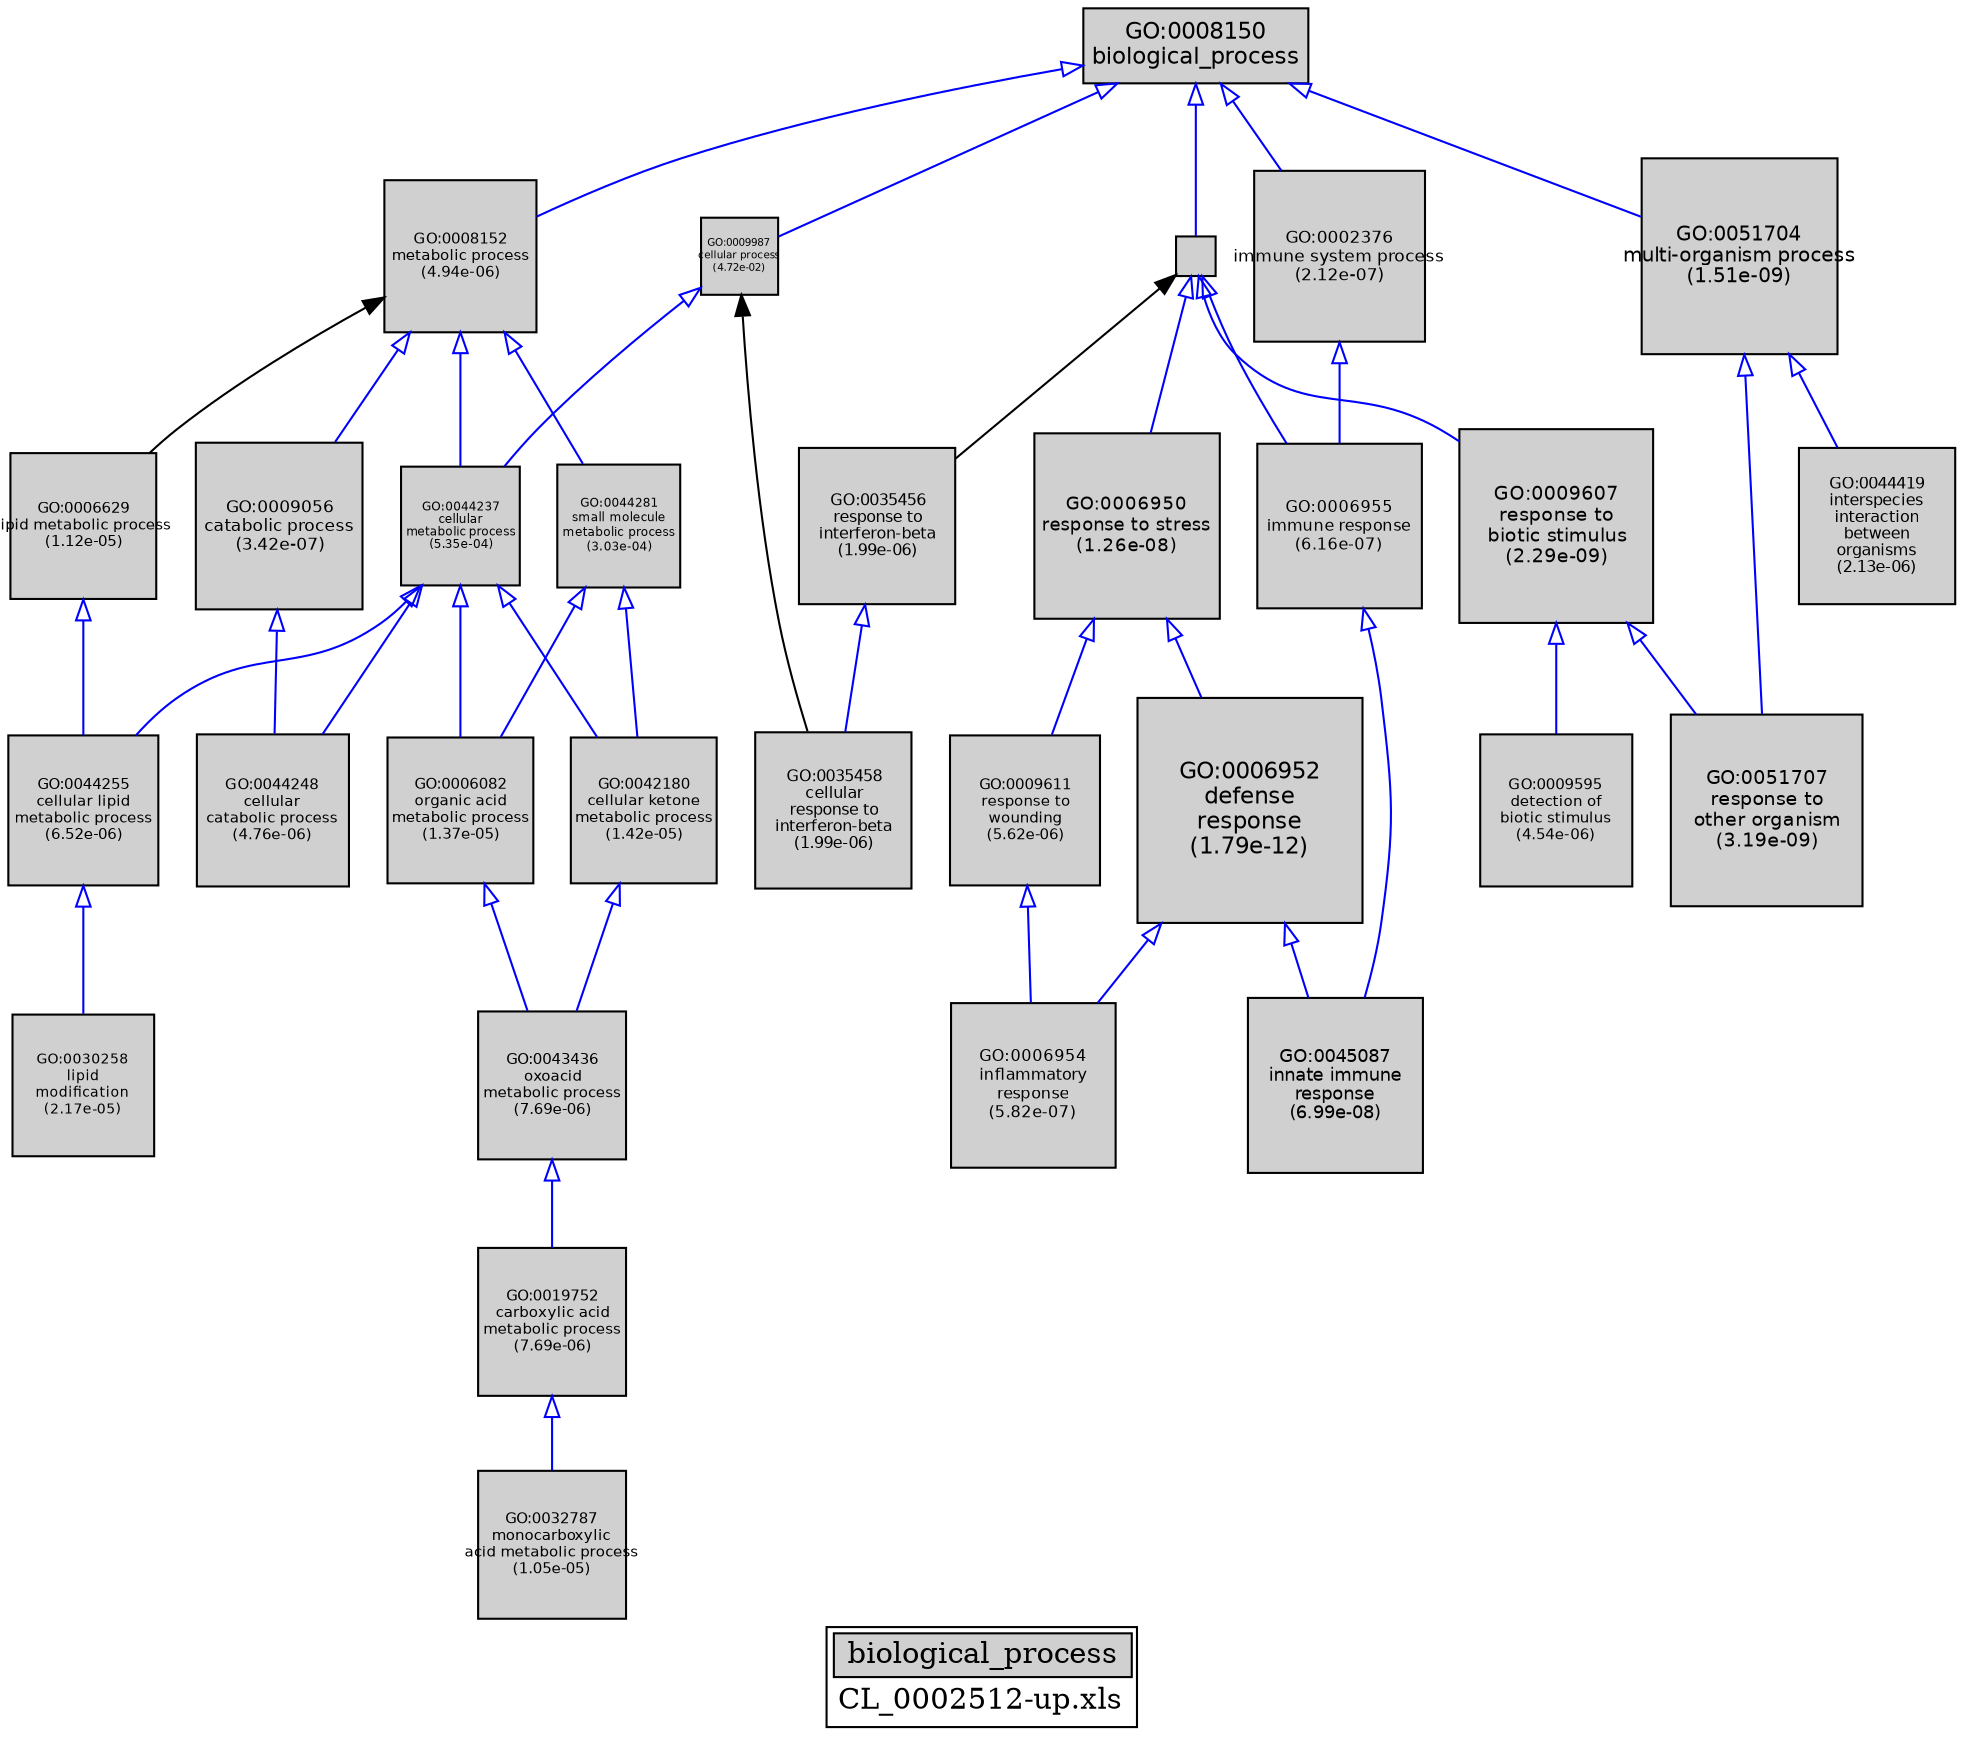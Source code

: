 digraph "biological_process" {
graph [ bgcolor = "#FFFFFF", label = <<TABLE COLOR="black" BGCOLOR="white"><TR><TD COLSPAN="2" BGCOLOR="#D0D0D0"><FONT COLOR="black">biological_process</FONT></TD></TR><TR><TD BORDER="0">CL_0002512-up.xls</TD></TR></TABLE>> ];
node [ fontname = "Helvetica" ];

subgraph "nodes" {

node [ style = "filled", fixedsize = "true", width = 1, shape = "box", fontsize = 9, fillcolor = "#D0D0D0", fontcolor = "black", color = "black" ];

"GO:0030258" [ URL = "#GO:0030258", label = <<TABLE BORDER="0"><TR><TD>GO:0030258<BR/>lipid<BR/>modification<BR/>(2.17e-05)</TD></TR></TABLE>>, width = 0.948328729179, shape = "box", fontsize = 6.82796685009, height = 0.948328729179 ];
"GO:0050896" [ URL = "#GO:0050896", label = "", width = 0.265252685108, shape = "box", height = 0.265252685108 ];
"GO:0035456" [ URL = "#GO:0035456", label = <<TABLE BORDER="0"><TR><TD>GO:0035456<BR/>response to<BR/>interferon-beta<BR/>(1.99e-06)</TD></TR></TABLE>>, width = 1.04747878699, shape = "box", fontsize = 7.54184726636, height = 1.04747878699 ];
"GO:0035458" [ URL = "#GO:0035458", label = <<TABLE BORDER="0"><TR><TD>GO:0035458<BR/>cellular<BR/>response to<BR/>interferon-beta<BR/>(1.99e-06)</TD></TR></TABLE>>, width = 1.04747878699, shape = "box", fontsize = 7.54184726636, height = 1.04747878699 ];
"GO:0051704" [ URL = "#GO:0051704", label = <<TABLE BORDER="0"><TR><TD>GO:0051704<BR/>multi-organism process<BR/>(1.51e-09)</TD></TR></TABLE>>, width = 1.30070046442, shape = "box", fontsize = 9.36504334383, height = 1.30070046442 ];
"GO:0044237" [ URL = "#GO:0044237", label = <<TABLE BORDER="0"><TR><TD>GO:0044237<BR/>cellular<BR/>metabolic process<BR/>(5.35e-04)</TD></TR></TABLE>>, width = 0.796117348867, shape = "box", fontsize = 5.73204491184, height = 0.796117348867 ];
"GO:0044281" [ URL = "#GO:0044281", label = <<TABLE BORDER="0"><TR><TD>GO:0044281<BR/>small molecule<BR/>metabolic process<BR/>(3.03e-04)</TD></TR></TABLE>>, width = 0.825227111511, shape = "box", fontsize = 5.94163520288, height = 0.825227111511 ];
"GO:0009987" [ URL = "#GO:0009987", label = <<TABLE BORDER="0"><TR><TD>GO:0009987<BR/>cellular process<BR/>(4.72e-02)</TD></TR></TABLE>>, width = 0.512637702008, shape = "box", fontsize = 5.0, height = 0.512637702008 ];
"GO:0006950" [ URL = "#GO:0006950", label = <<TABLE BORDER="0"><TR><TD>GO:0006950<BR/>response to stress<BR/>(1.26e-08)</TD></TR></TABLE>>, width = 1.2314360289, shape = "box", fontsize = 8.86633940806, height = 1.2314360289 ];
"GO:0043436" [ URL = "#GO:0043436", label = <<TABLE BORDER="0"><TR><TD>GO:0043436<BR/>oxoacid<BR/>metabolic process<BR/>(7.69e-06)</TD></TR></TABLE>>, width = 0.992514018052, shape = "box", fontsize = 7.14610092998, height = 0.992514018052 ];
"GO:0019752" [ URL = "#GO:0019752", label = <<TABLE BORDER="0"><TR><TD>GO:0019752<BR/>carboxylic acid<BR/>metabolic process<BR/>(7.69e-06)</TD></TR></TABLE>>, width = 0.992514018052, shape = "box", fontsize = 7.14610092998, height = 0.992514018052 ];
"GO:0006952" [ URL = "#GO:0006952", label = <<TABLE BORDER="0"><TR><TD>GO:0006952<BR/>defense<BR/>response<BR/>(1.79e-12)</TD></TR></TABLE>>, width = 1.5, shape = "box", fontsize = 10.8, height = 1.5 ];
"GO:0006955" [ URL = "#GO:0006955", label = <<TABLE BORDER="0"><TR><TD>GO:0006955<BR/>immune response<BR/>(6.16e-07)</TD></TR></TABLE>>, width = 1.09278902512, shape = "box", fontsize = 7.86808098086, height = 1.09278902512 ];
"GO:0044255" [ URL = "#GO:0044255", label = <<TABLE BORDER="0"><TR><TD>GO:0044255<BR/>cellular lipid<BR/>metabolic process<BR/>(6.52e-06)</TD></TR></TABLE>>, width = 0.999388180941, shape = "box", fontsize = 7.19559490278, height = 0.999388180941 ];
"GO:0044248" [ URL = "#GO:0044248", label = <<TABLE BORDER="0"><TR><TD>GO:0044248<BR/>cellular<BR/>catabolic process<BR/>(4.76e-06)</TD></TR></TABLE>>, width = 1.01236021822, shape = "box", fontsize = 7.28899357117, height = 1.01236021822 ];
"GO:0008150" [ URL = "#GO:0008150", label = <<TABLE BORDER="0"><TR><TD>GO:0008150<BR/>biological_process</TD></TR></TABLE>>, width = 1.5, shape = "box", fontsize = 10.8 ];
"GO:0009607" [ URL = "#GO:0009607", label = <<TABLE BORDER="0"><TR><TD>GO:0009607<BR/>response to<BR/>biotic stimulus<BR/>(2.29e-09)</TD></TR></TABLE>>, width = 1.28737312796, shape = "box", fontsize = 9.26908652129, height = 1.28737312796 ];
"GO:0006082" [ URL = "#GO:0006082", label = <<TABLE BORDER="0"><TR><TD>GO:0006082<BR/>organic acid<BR/>metabolic process<BR/>(1.37e-05)</TD></TR></TABLE>>, width = 0.968251031075, shape = "box", fontsize = 6.97140742374, height = 0.968251031075 ];
"GO:0009595" [ URL = "#GO:0009595", label = <<TABLE BORDER="0"><TR><TD>GO:0009595<BR/>detection of<BR/>biotic stimulus<BR/>(4.54e-06)</TD></TR></TABLE>>, width = 1.01430642875, shape = "box", fontsize = 7.303006287, height = 1.01430642875 ];
"GO:0009056" [ URL = "#GO:0009056", label = <<TABLE BORDER="0"><TR><TD>GO:0009056<BR/>catabolic process<BR/>(3.42e-07)</TD></TR></TABLE>>, width = 1.11489482331, shape = "box", fontsize = 8.02724272783, height = 1.11489482331 ];
"GO:0008152" [ URL = "#GO:0008152", label = <<TABLE BORDER="0"><TR><TD>GO:0008152<BR/>metabolic process<BR/>(4.94e-06)</TD></TR></TABLE>>, width = 1.01080812026, shape = "box", fontsize = 7.27781846589, height = 1.01080812026 ];
"GO:0006954" [ URL = "#GO:0006954", label = <<TABLE BORDER="0"><TR><TD>GO:0006954<BR/>inflammatory<BR/>response<BR/>(5.82e-07)</TD></TR></TABLE>>, width = 1.09490773423, shape = "box", fontsize = 7.88333568645, height = 1.09490773423 ];
"GO:0006629" [ URL = "#GO:0006629", label = <<TABLE BORDER="0"><TR><TD>GO:0006629<BR/>lipid metabolic process<BR/>(1.12e-05)</TD></TR></TABLE>>, width = 0.976900841834, shape = "box", fontsize = 7.0336860612, height = 0.976900841834 ];
"GO:0045087" [ URL = "#GO:0045087", label = <<TABLE BORDER="0"><TR><TD>GO:0045087<BR/>innate immune<BR/>response<BR/>(6.99e-08)</TD></TR></TABLE>>, width = 1.17231740469, shape = "box", fontsize = 8.44068531377, height = 1.17231740469 ];
"GO:0009611" [ URL = "#GO:0009611", label = <<TABLE BORDER="0"><TR><TD>GO:0009611<BR/>response to<BR/>wounding<BR/>(5.62e-06)</TD></TR></TABLE>>, width = 1.00550260988, shape = "box", fontsize = 7.23961879111, height = 1.00550260988 ];
"GO:0002376" [ URL = "#GO:0002376", label = <<TABLE BORDER="0"><TR><TD>GO:0002376<BR/>immune system process<BR/>(2.12e-07)</TD></TR></TABLE>>, width = 1.13245299413, shape = "box", fontsize = 8.15366155777, height = 1.13245299413 ];
"GO:0044419" [ URL = "#GO:0044419", label = <<TABLE BORDER="0"><TR><TD>GO:0044419<BR/>interspecies<BR/>interaction<BR/>between<BR/>organisms<BR/>(2.13e-06)</TD></TR></TABLE>>, width = 1.04464201976, shape = "box", fontsize = 7.52142254228, height = 1.04464201976 ];
"GO:0042180" [ URL = "#GO:0042180", label = <<TABLE BORDER="0"><TR><TD>GO:0042180<BR/>cellular ketone<BR/>metabolic process<BR/>(1.42e-05)</TD></TR></TABLE>>, width = 0.966535241805, shape = "box", fontsize = 6.95905374099, height = 0.966535241805 ];
"GO:0032787" [ URL = "#GO:0032787", label = <<TABLE BORDER="0"><TR><TD>GO:0032787<BR/>monocarboxylic<BR/>acid metabolic process<BR/>(1.05e-05)</TD></TR></TABLE>>, width = 0.979327661326, shape = "box", fontsize = 7.05115916154, height = 0.979327661326 ];
"GO:0051707" [ URL = "#GO:0051707", label = <<TABLE BORDER="0"><TR><TD>GO:0051707<BR/>response to<BR/>other organism<BR/>(3.19e-09)</TD></TR></TABLE>>, width = 1.27668964188, shape = "box", fontsize = 9.19216542155, height = 1.27668964188 ];
}
subgraph "edges" {


edge [ dir = "back", weight = 1 ];
subgraph "regulates" {


edge [ color = "cyan", arrowtail = "none" ];
subgraph "positive" {


edge [ color = "green", arrowtail = "vee" ];
}
subgraph "negative" {


edge [ color = "red", arrowtail = "tee" ];
}
}
subgraph "part_of" {


edge [ color = "purple", arrowtail = "diamond", weight = 2.5 ];
}
subgraph "is_a" {


edge [ color = "blue", arrowtail = "empty", weight = 5.0 ];
"GO:0002376" -> "GO:0006955";
"GO:0043436" -> "GO:0019752";
"GO:0044255" -> "GO:0030258";
"GO:0008152" -> "GO:0009056";
"GO:0009056" -> "GO:0044248";
"GO:0035456" -> "GO:0035458";
"GO:0044237" -> "GO:0042180";
"GO:0050896" -> "GO:0006950";
"GO:0006082" -> "GO:0043436";
"GO:0051704" -> "GO:0051707";
"GO:0006950" -> "GO:0009611";
"GO:0006950" -> "GO:0006952";
"GO:0009611" -> "GO:0006954";
"GO:0044281" -> "GO:0042180";
"GO:0019752" -> "GO:0032787";
"GO:0008150" -> "GO:0008152";
"GO:0044281" -> "GO:0006082";
"GO:0008150" -> "GO:0009987";
"GO:0008152" -> "GO:0044281";
"GO:0009607" -> "GO:0009595";
"GO:0050896" -> "GO:0006955";
"GO:0050896" -> "GO:0009607";
"GO:0006955" -> "GO:0045087";
"GO:0008150" -> "GO:0050896";
"GO:0006952" -> "GO:0045087";
"GO:0044237" -> "GO:0044248";
"GO:0008150" -> "GO:0051704";
"GO:0044237" -> "GO:0044255";
"GO:0051704" -> "GO:0044419";
"GO:0008152" -> "GO:0044237";
"GO:0009987" -> "GO:0044237";
"GO:0006629" -> "GO:0044255";
"GO:0042180" -> "GO:0043436";
"GO:0006952" -> "GO:0006954";
"GO:0009607" -> "GO:0051707";
"GO:0044237" -> "GO:0006082";
"GO:0008150" -> "GO:0002376";
}
"GO:0050896" -> "GO:0035456";
"GO:0008152" -> "GO:0006629";
"GO:0009987" -> "GO:0035458";
}
}
